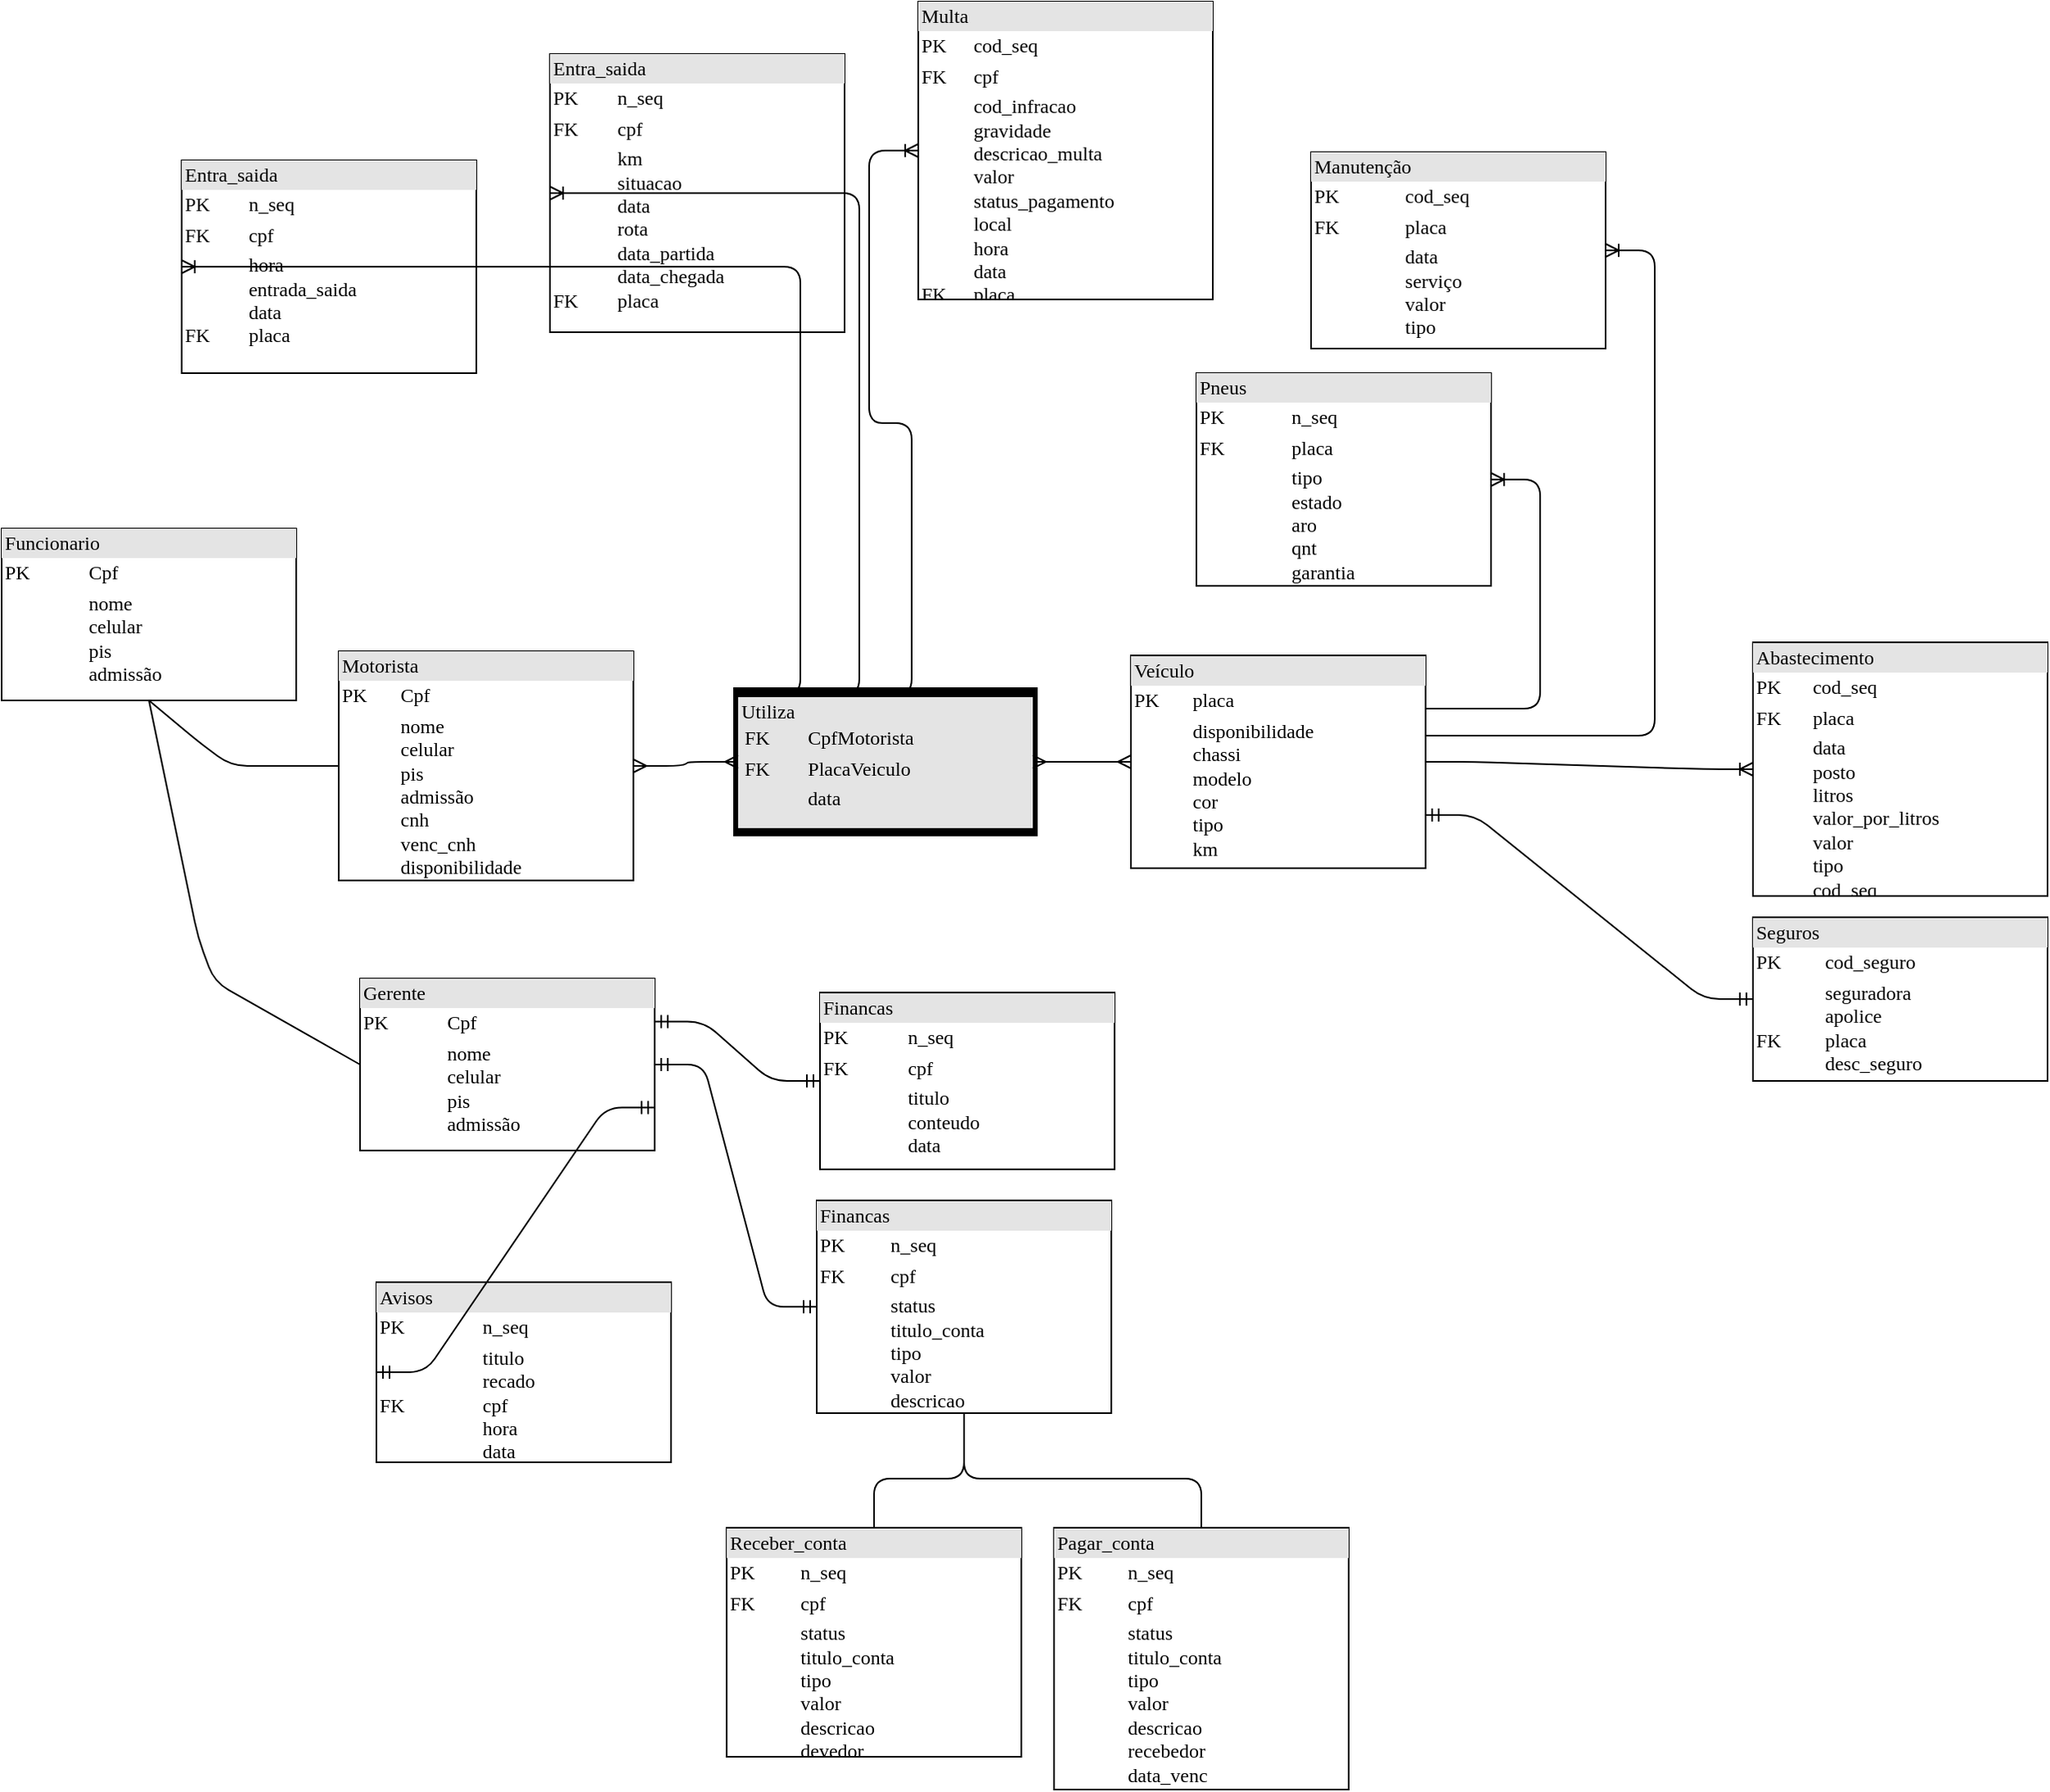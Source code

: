<mxfile version="10.7.1" type="github"><diagram name="Page-1" id="2ca16b54-16f6-2749-3443-fa8db7711227"><mxGraphModel dx="1531" dy="1163" grid="1" gridSize="10" guides="1" tooltips="1" connect="1" arrows="1" fold="1" page="1" pageScale="1" pageWidth="1100" pageHeight="850" background="#ffffff" math="0" shadow="0"><root><mxCell id="0"/><mxCell id="1" parent="0"/><mxCell id="4HleYmOXz7uM1X4ugsMQ-54" value="" style="rounded=0;whiteSpace=wrap;html=1;strokeWidth=6;" vertex="1" parent="1"><mxGeometry x="230" y="300" width="180" height="85" as="geometry"/></mxCell><mxCell id="2ed32ef02a7f4228-3" value="&lt;div style=&quot;box-sizing: border-box ; width: 100% ; background: #e4e4e4 ; padding: 2px&quot;&gt;Utiliza&lt;table cellpadding=&quot;2&quot; cellspacing=&quot;0&quot; style=&quot;font-size: 1em ; width: 100%&quot;&gt;&lt;tbody&gt;&lt;tr&gt;&lt;td&gt;FK&lt;/td&gt;&lt;td&gt;CpfMotorista&lt;/td&gt;&lt;/tr&gt;&lt;tr&gt;&lt;td&gt;FK&lt;/td&gt;&lt;td&gt;PlacaVeiculo&lt;/td&gt;&lt;/tr&gt;&lt;tr&gt;&lt;td&gt;&lt;/td&gt;&lt;td&gt;data&lt;/td&gt;&lt;/tr&gt;&lt;tr&gt;&lt;td&gt;&lt;br&gt;&lt;/td&gt;&lt;td&gt;&lt;br&gt;&lt;/td&gt;&lt;/tr&gt;&lt;/tbody&gt;&lt;/table&gt;&lt;/div&gt;" style="verticalAlign=top;align=left;overflow=fill;html=1;rounded=0;shadow=0;comic=0;labelBackgroundColor=none;strokeColor=#000000;strokeWidth=1;fillColor=#ffffff;fontFamily=Verdana;fontSize=12;fontColor=#000000;" parent="1" vertex="1"><mxGeometry x="230" y="302.5" width="180" height="80" as="geometry"/></mxCell><mxCell id="2ed32ef02a7f4228-7" value="&lt;div style=&quot;box-sizing: border-box ; width: 100% ; background: #e4e4e4 ; padding: 2px&quot;&gt;Pneus&lt;/div&gt;&lt;table style=&quot;width: 100% ; font-size: 1em&quot; cellpadding=&quot;2&quot; cellspacing=&quot;0&quot;&gt;&lt;tbody&gt;&lt;tr&gt;&lt;td&gt;PK&lt;/td&gt;&lt;td&gt;n_seq&lt;/td&gt;&lt;/tr&gt;&lt;tr&gt;&lt;td&gt;FK&lt;/td&gt;&lt;td&gt;placa&lt;/td&gt;&lt;/tr&gt;&lt;tr&gt;&lt;td&gt;&lt;/td&gt;&lt;td&gt;tipo&lt;br&gt;estado&lt;br&gt;aro&lt;br&gt;qnt&lt;br&gt;garantia&lt;/td&gt;&lt;/tr&gt;&lt;/tbody&gt;&lt;/table&gt;" style="verticalAlign=top;align=left;overflow=fill;html=1;rounded=0;shadow=0;comic=0;labelBackgroundColor=none;strokeColor=#000000;strokeWidth=1;fillColor=#ffffff;fontFamily=Verdana;fontSize=12;fontColor=#000000;" parent="1" vertex="1"><mxGeometry x="510" y="105" width="180" height="130" as="geometry"/></mxCell><mxCell id="2ed32ef02a7f4228-8" value="&lt;div style=&quot;box-sizing: border-box ; width: 100% ; background: #e4e4e4 ; padding: 2px&quot;&gt;Veículo&lt;/div&gt;&lt;table style=&quot;width: 100% ; font-size: 1em&quot; cellpadding=&quot;2&quot; cellspacing=&quot;0&quot;&gt;&lt;tbody&gt;&lt;tr&gt;&lt;td&gt;PK&lt;/td&gt;&lt;td&gt;placa&lt;br&gt;&lt;/td&gt;&lt;/tr&gt;&lt;tr&gt;&lt;td&gt;&lt;/td&gt;&lt;td&gt;disponibilidade&lt;br&gt;chassi&lt;br&gt;modelo&lt;br&gt;cor&lt;br&gt;tipo&lt;br&gt;km&lt;/td&gt;&lt;/tr&gt;&lt;/tbody&gt;&lt;/table&gt;&lt;br&gt;" style="verticalAlign=top;align=left;overflow=fill;html=1;rounded=0;shadow=0;comic=0;labelBackgroundColor=none;strokeColor=#000000;strokeWidth=1;fillColor=#ffffff;fontFamily=Verdana;fontSize=12;fontColor=#000000;" parent="1" vertex="1"><mxGeometry x="470" y="277.5" width="180" height="130" as="geometry"/></mxCell><mxCell id="4HleYmOXz7uM1X4ugsMQ-1" value="&lt;div style=&quot;box-sizing: border-box ; width: 100% ; background: #e4e4e4 ; padding: 2px&quot;&gt;Funcionario&lt;/div&gt;&lt;table style=&quot;width: 100% ; font-size: 1em&quot; cellpadding=&quot;2&quot; cellspacing=&quot;0&quot;&gt;&lt;tbody&gt;&lt;tr&gt;&lt;td&gt;PK&lt;/td&gt;&lt;td&gt;Cpf&lt;br&gt;&lt;/td&gt;&lt;/tr&gt;&lt;tr&gt;&lt;td&gt;&lt;br&gt;&lt;/td&gt;&lt;td&gt;nome&lt;br&gt;celular&lt;br&gt;pis&lt;br&gt;admissão&lt;br&gt;&lt;/td&gt;&lt;/tr&gt;&lt;/tbody&gt;&lt;/table&gt;" style="verticalAlign=top;align=left;overflow=fill;html=1;rounded=0;shadow=0;comic=0;labelBackgroundColor=none;strokeColor=#000000;strokeWidth=1;fillColor=#ffffff;fontFamily=Verdana;fontSize=12;fontColor=#000000;" vertex="1" parent="1"><mxGeometry x="-220" y="200" width="180" height="105" as="geometry"/></mxCell><mxCell id="4HleYmOXz7uM1X4ugsMQ-3" value="&lt;div style=&quot;box-sizing: border-box ; width: 100% ; background: #e4e4e4 ; padding: 2px&quot;&gt;Gerente&lt;/div&gt;&lt;table style=&quot;width: 100% ; font-size: 1em&quot; cellpadding=&quot;2&quot; cellspacing=&quot;0&quot;&gt;&lt;tbody&gt;&lt;tr&gt;&lt;td&gt;PK&lt;/td&gt;&lt;td&gt;Cpf&lt;br&gt;&lt;/td&gt;&lt;/tr&gt;&lt;tr&gt;&lt;td&gt;&lt;br&gt;&lt;/td&gt;&lt;td&gt;nome&lt;br&gt;celular&lt;br&gt;pis&lt;br&gt;admissão&lt;br&gt;&lt;/td&gt;&lt;/tr&gt;&lt;/tbody&gt;&lt;/table&gt;" style="verticalAlign=top;align=left;overflow=fill;html=1;rounded=0;shadow=0;comic=0;labelBackgroundColor=none;strokeColor=#000000;strokeWidth=1;fillColor=#ffffff;fontFamily=Verdana;fontSize=12;fontColor=#000000;" vertex="1" parent="1"><mxGeometry x="-1" y="475" width="180" height="105" as="geometry"/></mxCell><mxCell id="4HleYmOXz7uM1X4ugsMQ-4" value="&lt;div style=&quot;box-sizing: border-box ; width: 100% ; background: #e4e4e4 ; padding: 2px&quot;&gt;Motorista&lt;/div&gt;&lt;table style=&quot;width: 100% ; font-size: 1em&quot; cellpadding=&quot;2&quot; cellspacing=&quot;0&quot;&gt;&lt;tbody&gt;&lt;tr&gt;&lt;td&gt;PK&lt;/td&gt;&lt;td&gt;Cpf&lt;br&gt;&lt;/td&gt;&lt;/tr&gt;&lt;tr&gt;&lt;td&gt;&lt;br&gt;&lt;/td&gt;&lt;td&gt;nome&lt;br&gt;celular&lt;br&gt;pis&lt;br&gt;admissão&lt;br&gt;cnh&lt;br&gt;venc_cnh&lt;br&gt;disponibilidade&lt;/td&gt;&lt;/tr&gt;&lt;/tbody&gt;&lt;/table&gt;" style="verticalAlign=top;align=left;overflow=fill;html=1;rounded=0;shadow=0;comic=0;labelBackgroundColor=none;strokeColor=#000000;strokeWidth=1;fillColor=#ffffff;fontFamily=Verdana;fontSize=12;fontColor=#000000;" vertex="1" parent="1"><mxGeometry x="-14" y="275" width="180" height="140" as="geometry"/></mxCell><mxCell id="4HleYmOXz7uM1X4ugsMQ-7" value="" style="edgeStyle=entityRelationEdgeStyle;fontSize=12;html=1;endArrow=ERoneToMany;entryX=0;entryY=0.5;entryDx=0;entryDy=0;" edge="1" parent="1" target="4HleYmOXz7uM1X4ugsMQ-50"><mxGeometry width="100" height="100" relative="1" as="geometry"><mxPoint x="306" y="302" as="sourcePoint"/><mxPoint x="320" y="-150" as="targetPoint"/></mxGeometry></mxCell><mxCell id="4HleYmOXz7uM1X4ugsMQ-10" value="" style="edgeStyle=entityRelationEdgeStyle;fontSize=12;html=1;endArrow=ERmany;startArrow=ERmany;exitX=1;exitY=0.5;exitDx=0;exitDy=0;" edge="1" parent="1" source="4HleYmOXz7uM1X4ugsMQ-4" target="2ed32ef02a7f4228-3"><mxGeometry width="100" height="100" relative="1" as="geometry"><mxPoint x="150" y="230" as="sourcePoint"/><mxPoint x="250" y="130" as="targetPoint"/></mxGeometry></mxCell><mxCell id="4HleYmOXz7uM1X4ugsMQ-11" value="" style="edgeStyle=entityRelationEdgeStyle;fontSize=12;html=1;endArrow=ERmany;startArrow=ERmany;exitX=1;exitY=0.5;exitDx=0;exitDy=0;entryX=0;entryY=0.5;entryDx=0;entryDy=0;" edge="1" parent="1" source="2ed32ef02a7f4228-3" target="2ed32ef02a7f4228-8"><mxGeometry width="100" height="100" relative="1" as="geometry"><mxPoint x="390.167" y="414.833" as="sourcePoint"/><mxPoint x="454.5" y="414.5" as="targetPoint"/></mxGeometry></mxCell><mxCell id="4HleYmOXz7uM1X4ugsMQ-16" value="" style="endArrow=none;html=1;entryX=0.5;entryY=1;entryDx=0;entryDy=0;exitX=0;exitY=0.5;exitDx=0;exitDy=0;" edge="1" parent="1" source="4HleYmOXz7uM1X4ugsMQ-4" target="4HleYmOXz7uM1X4ugsMQ-1"><mxGeometry width="50" height="50" relative="1" as="geometry"><mxPoint x="-230" y="340" as="sourcePoint"/><mxPoint x="-180" y="290" as="targetPoint"/><Array as="points"><mxPoint x="-80" y="345"/><mxPoint x="-100" y="330"/></Array></mxGeometry></mxCell><mxCell id="4HleYmOXz7uM1X4ugsMQ-17" value="" style="endArrow=none;html=1;entryX=0.5;entryY=1;entryDx=0;entryDy=0;exitX=0;exitY=0.5;exitDx=0;exitDy=0;" edge="1" parent="1" source="4HleYmOXz7uM1X4ugsMQ-3" target="4HleYmOXz7uM1X4ugsMQ-1"><mxGeometry width="50" height="50" relative="1" as="geometry"><mxPoint x="-130" y="420" as="sourcePoint"/><mxPoint x="-130" y="355" as="targetPoint"/><Array as="points"><mxPoint x="-90" y="477"/><mxPoint x="-100" y="450"/></Array></mxGeometry></mxCell><mxCell id="4HleYmOXz7uM1X4ugsMQ-18" value="" style="edgeStyle=entityRelationEdgeStyle;fontSize=12;html=1;endArrow=ERoneToMany;exitX=1;exitY=0.25;exitDx=0;exitDy=0;" edge="1" parent="1" source="2ed32ef02a7f4228-8" target="2ed32ef02a7f4228-7"><mxGeometry width="100" height="100" relative="1" as="geometry"><mxPoint x="610" y="220" as="sourcePoint"/><mxPoint x="540" y="270" as="targetPoint"/></mxGeometry></mxCell><mxCell id="4HleYmOXz7uM1X4ugsMQ-20" value="&lt;div style=&quot;box-sizing: border-box ; width: 100% ; background: #e4e4e4 ; padding: 2px&quot;&gt;Manutenção&lt;/div&gt;&lt;table style=&quot;width: 100% ; font-size: 1em&quot; cellpadding=&quot;2&quot; cellspacing=&quot;0&quot;&gt;&lt;tbody&gt;&lt;tr&gt;&lt;td&gt;PK&lt;/td&gt;&lt;td&gt;cod_seq&lt;/td&gt;&lt;/tr&gt;&lt;tr&gt;&lt;td&gt;FK&lt;/td&gt;&lt;td&gt;placa&lt;/td&gt;&lt;/tr&gt;&lt;tr&gt;&lt;td&gt;&lt;/td&gt;&lt;td&gt;data&lt;br&gt;serviço&lt;br&gt;valor&lt;br&gt;tipo&lt;/td&gt;&lt;/tr&gt;&lt;/tbody&gt;&lt;/table&gt;" style="verticalAlign=top;align=left;overflow=fill;html=1;rounded=0;shadow=0;comic=0;labelBackgroundColor=none;strokeColor=#000000;strokeWidth=1;fillColor=#ffffff;fontFamily=Verdana;fontSize=12;fontColor=#000000;" vertex="1" parent="1"><mxGeometry x="580" y="-30" width="180" height="120" as="geometry"/></mxCell><mxCell id="4HleYmOXz7uM1X4ugsMQ-28" value="" style="edgeStyle=entityRelationEdgeStyle;fontSize=12;html=1;endArrow=ERoneToMany;exitX=0.999;exitY=0.377;exitDx=0;exitDy=0;exitPerimeter=0;" edge="1" parent="1" source="2ed32ef02a7f4228-8" target="4HleYmOXz7uM1X4ugsMQ-20"><mxGeometry width="100" height="100" relative="1" as="geometry"><mxPoint x="650" y="330" as="sourcePoint"/><mxPoint x="930" y="240" as="targetPoint"/></mxGeometry></mxCell><mxCell id="4HleYmOXz7uM1X4ugsMQ-29" value="&lt;div style=&quot;box-sizing: border-box ; width: 100% ; background: #e4e4e4 ; padding: 2px&quot;&gt;Abastecimento&lt;/div&gt;&lt;table style=&quot;width: 100% ; font-size: 1em&quot; cellpadding=&quot;2&quot; cellspacing=&quot;0&quot;&gt;&lt;tbody&gt;&lt;tr&gt;&lt;td&gt;PK&lt;/td&gt;&lt;td&gt;cod_seq&lt;/td&gt;&lt;/tr&gt;&lt;tr&gt;&lt;td&gt;FK&lt;/td&gt;&lt;td&gt;placa&lt;/td&gt;&lt;/tr&gt;&lt;tr&gt;&lt;td&gt;&lt;/td&gt;&lt;td&gt;data&lt;br&gt;posto&lt;br&gt;litros&lt;br&gt;valor_por_litros&lt;br&gt;valor&lt;br&gt;tipo&lt;br&gt;cod_seq&lt;/td&gt;&lt;/tr&gt;&lt;/tbody&gt;&lt;/table&gt;" style="verticalAlign=top;align=left;overflow=fill;html=1;rounded=0;shadow=0;comic=0;labelBackgroundColor=none;strokeColor=#000000;strokeWidth=1;fillColor=#ffffff;fontFamily=Verdana;fontSize=12;fontColor=#000000;" vertex="1" parent="1"><mxGeometry x="850" y="269.5" width="180" height="155" as="geometry"/></mxCell><mxCell id="4HleYmOXz7uM1X4ugsMQ-30" value="" style="edgeStyle=entityRelationEdgeStyle;fontSize=12;html=1;endArrow=ERoneToMany;exitX=1;exitY=0.5;exitDx=0;exitDy=0;entryX=0;entryY=0.5;entryDx=0;entryDy=0;" edge="1" parent="1" source="2ed32ef02a7f4228-8" target="4HleYmOXz7uM1X4ugsMQ-29"><mxGeometry width="100" height="100" relative="1" as="geometry"><mxPoint x="649.571" y="354.714" as="sourcePoint"/><mxPoint x="770" y="40.0" as="targetPoint"/></mxGeometry></mxCell><mxCell id="4HleYmOXz7uM1X4ugsMQ-32" value="&lt;div style=&quot;box-sizing: border-box ; width: 100% ; background: #e4e4e4 ; padding: 2px&quot;&gt;Seguros&lt;/div&gt;&lt;table style=&quot;width: 100% ; font-size: 1em&quot; cellpadding=&quot;2&quot; cellspacing=&quot;0&quot;&gt;&lt;tbody&gt;&lt;tr&gt;&lt;td&gt;PK&lt;/td&gt;&lt;td&gt;cod_seguro&lt;/td&gt;&lt;/tr&gt;&lt;tr&gt;&lt;td&gt;FK&lt;/td&gt;&lt;td&gt;seguradora&lt;br&gt;apolice&lt;br&gt;placa&lt;br&gt;desc_seguro&lt;br&gt;&lt;br&gt;&lt;/td&gt;&lt;/tr&gt;&lt;/tbody&gt;&lt;/table&gt;" style="verticalAlign=top;align=left;overflow=fill;html=1;rounded=0;shadow=0;comic=0;labelBackgroundColor=none;strokeColor=#000000;strokeWidth=1;fillColor=#ffffff;fontFamily=Verdana;fontSize=12;fontColor=#000000;" vertex="1" parent="1"><mxGeometry x="850" y="437.5" width="180" height="100" as="geometry"/></mxCell><mxCell id="4HleYmOXz7uM1X4ugsMQ-35" value="" style="edgeStyle=entityRelationEdgeStyle;fontSize=12;html=1;endArrow=ERmandOne;startArrow=ERmandOne;exitX=1;exitY=0.75;exitDx=0;exitDy=0;entryX=0;entryY=0.5;entryDx=0;entryDy=0;" edge="1" parent="1" source="2ed32ef02a7f4228-8" target="4HleYmOXz7uM1X4ugsMQ-32"><mxGeometry width="100" height="100" relative="1" as="geometry"><mxPoint x="270" y="210" as="sourcePoint"/><mxPoint x="370" y="110" as="targetPoint"/></mxGeometry></mxCell><mxCell id="4HleYmOXz7uM1X4ugsMQ-36" value="&lt;div style=&quot;box-sizing: border-box ; width: 100% ; background: #e4e4e4 ; padding: 2px&quot;&gt;Avisos&lt;/div&gt;&lt;table style=&quot;width: 100% ; font-size: 1em&quot; cellpadding=&quot;2&quot; cellspacing=&quot;0&quot;&gt;&lt;tbody&gt;&lt;tr&gt;&lt;td&gt;PK&lt;/td&gt;&lt;td&gt;n_seq&lt;br&gt;&lt;/td&gt;&lt;/tr&gt;&lt;tr&gt;&lt;td&gt;FK&lt;/td&gt;&lt;td&gt;titulo&lt;br&gt;recado&lt;br&gt;cpf&lt;br&gt;hora&lt;br&gt;data&lt;/td&gt;&lt;/tr&gt;&lt;/tbody&gt;&lt;/table&gt;" style="verticalAlign=top;align=left;overflow=fill;html=1;rounded=0;shadow=0;comic=0;labelBackgroundColor=none;strokeColor=#000000;strokeWidth=1;fillColor=#ffffff;fontFamily=Verdana;fontSize=12;fontColor=#000000;" vertex="1" parent="1"><mxGeometry x="9" y="660.5" width="180" height="110" as="geometry"/></mxCell><mxCell id="4HleYmOXz7uM1X4ugsMQ-38" value="&lt;div style=&quot;box-sizing: border-box ; width: 100% ; background: #e4e4e4 ; padding: 2px&quot;&gt;Financas&lt;/div&gt;&lt;table style=&quot;width: 100% ; font-size: 1em&quot; cellpadding=&quot;2&quot; cellspacing=&quot;0&quot;&gt;&lt;tbody&gt;&lt;tr&gt;&lt;td&gt;PK&lt;/td&gt;&lt;td&gt;n_seq&lt;/td&gt;&lt;/tr&gt;&lt;tr&gt;&lt;td&gt;FK&lt;/td&gt;&lt;td&gt;cpf&lt;/td&gt;&lt;/tr&gt;&lt;tr&gt;&lt;td&gt;&lt;/td&gt;&lt;td&gt;status&lt;br&gt;titulo_conta&lt;br&gt;tipo&lt;br&gt;valor&lt;br&gt;descricao&lt;/td&gt;&lt;/tr&gt;&lt;/tbody&gt;&lt;/table&gt;" style="verticalAlign=top;align=left;overflow=fill;html=1;rounded=0;shadow=0;comic=0;labelBackgroundColor=none;strokeColor=#000000;strokeWidth=1;fillColor=#ffffff;fontFamily=Verdana;fontSize=12;fontColor=#000000;" vertex="1" parent="1"><mxGeometry x="278" y="610.5" width="180" height="130" as="geometry"/></mxCell><mxCell id="4HleYmOXz7uM1X4ugsMQ-39" value="&lt;div style=&quot;box-sizing: border-box ; width: 100% ; background: #e4e4e4 ; padding: 2px&quot;&gt;Receber_conta&lt;/div&gt;&lt;table style=&quot;width: 100% ; font-size: 1em&quot; cellpadding=&quot;2&quot; cellspacing=&quot;0&quot;&gt;&lt;tbody&gt;&lt;tr&gt;&lt;td&gt;PK&lt;/td&gt;&lt;td&gt;n_seq&lt;/td&gt;&lt;/tr&gt;&lt;tr&gt;&lt;td&gt;FK&lt;/td&gt;&lt;td&gt;cpf&lt;/td&gt;&lt;/tr&gt;&lt;tr&gt;&lt;td&gt;&lt;/td&gt;&lt;td&gt;status&lt;br&gt;titulo_conta&lt;br&gt;tipo&lt;br&gt;valor&lt;br&gt;descricao&lt;br&gt;devedor&lt;/td&gt;&lt;/tr&gt;&lt;/tbody&gt;&lt;/table&gt;" style="verticalAlign=top;align=left;overflow=fill;html=1;rounded=0;shadow=0;comic=0;labelBackgroundColor=none;strokeColor=#000000;strokeWidth=1;fillColor=#ffffff;fontFamily=Verdana;fontSize=12;fontColor=#000000;" vertex="1" parent="1"><mxGeometry x="223" y="810.5" width="180" height="140" as="geometry"/></mxCell><mxCell id="4HleYmOXz7uM1X4ugsMQ-40" value="&lt;div style=&quot;box-sizing: border-box ; width: 100% ; background: #e4e4e4 ; padding: 2px&quot;&gt;Pagar_conta&lt;/div&gt;&lt;table style=&quot;width: 100% ; font-size: 1em&quot; cellpadding=&quot;2&quot; cellspacing=&quot;0&quot;&gt;&lt;tbody&gt;&lt;tr&gt;&lt;td&gt;PK&lt;/td&gt;&lt;td&gt;n_seq&lt;/td&gt;&lt;/tr&gt;&lt;tr&gt;&lt;td&gt;FK&lt;/td&gt;&lt;td&gt;cpf&lt;/td&gt;&lt;/tr&gt;&lt;tr&gt;&lt;td&gt;&lt;/td&gt;&lt;td&gt;status&lt;br&gt;titulo_conta&lt;br&gt;tipo&lt;br&gt;valor&lt;br&gt;descricao&lt;br&gt;recebedor&lt;br&gt;data_venc&lt;/td&gt;&lt;/tr&gt;&lt;/tbody&gt;&lt;/table&gt;" style="verticalAlign=top;align=left;overflow=fill;html=1;rounded=0;shadow=0;comic=0;labelBackgroundColor=none;strokeColor=#000000;strokeWidth=1;fillColor=#ffffff;fontFamily=Verdana;fontSize=12;fontColor=#000000;" vertex="1" parent="1"><mxGeometry x="423" y="810.5" width="180" height="160" as="geometry"/></mxCell><mxCell id="4HleYmOXz7uM1X4ugsMQ-41" value="" style="endArrow=none;html=1;entryX=0.5;entryY=1;entryDx=0;entryDy=0;exitX=0.5;exitY=0;exitDx=0;exitDy=0;" edge="1" parent="1" source="4HleYmOXz7uM1X4ugsMQ-40" target="4HleYmOXz7uM1X4ugsMQ-38"><mxGeometry width="50" height="50" relative="1" as="geometry"><mxPoint x="569" y="820.5" as="sourcePoint"/><mxPoint x="473" y="736.5" as="targetPoint"/><Array as="points"><mxPoint x="513" y="780.5"/><mxPoint x="368" y="780.5"/></Array></mxGeometry></mxCell><mxCell id="4HleYmOXz7uM1X4ugsMQ-42" value="" style="endArrow=none;html=1;entryX=0.5;entryY=1;entryDx=0;entryDy=0;exitX=0.5;exitY=0;exitDx=0;exitDy=0;" edge="1" parent="1" source="4HleYmOXz7uM1X4ugsMQ-39" target="4HleYmOXz7uM1X4ugsMQ-38"><mxGeometry width="50" height="50" relative="1" as="geometry"><mxPoint x="523" y="820.534" as="sourcePoint"/><mxPoint x="378.172" y="760.534" as="targetPoint"/><Array as="points"><mxPoint x="313" y="780.5"/><mxPoint x="368" y="780.5"/></Array></mxGeometry></mxCell><mxCell id="4HleYmOXz7uM1X4ugsMQ-43" value="" style="edgeStyle=entityRelationEdgeStyle;fontSize=12;html=1;endArrow=ERmandOne;startArrow=ERmandOne;exitX=1;exitY=0.5;exitDx=0;exitDy=0;entryX=0;entryY=0.5;entryDx=0;entryDy=0;" edge="1" parent="1" source="4HleYmOXz7uM1X4ugsMQ-3" target="4HleYmOXz7uM1X4ugsMQ-38"><mxGeometry width="100" height="100" relative="1" as="geometry"><mxPoint x="233" y="660.5" as="sourcePoint"/><mxPoint x="333" y="560.5" as="targetPoint"/></mxGeometry></mxCell><mxCell id="4HleYmOXz7uM1X4ugsMQ-44" value="" style="edgeStyle=entityRelationEdgeStyle;fontSize=12;html=1;endArrow=ERmandOne;startArrow=ERmandOne;exitX=1;exitY=0.75;exitDx=0;exitDy=0;entryX=0;entryY=0.5;entryDx=0;entryDy=0;" edge="1" parent="1" source="4HleYmOXz7uM1X4ugsMQ-3" target="4HleYmOXz7uM1X4ugsMQ-36"><mxGeometry width="100" height="100" relative="1" as="geometry"><mxPoint x="188.647" y="537.265" as="sourcePoint"/><mxPoint x="287.471" y="696.088" as="targetPoint"/></mxGeometry></mxCell><mxCell id="4HleYmOXz7uM1X4ugsMQ-45" value="&lt;div style=&quot;box-sizing: border-box ; width: 100% ; background: #e4e4e4 ; padding: 2px&quot;&gt;Financas&lt;/div&gt;&lt;table style=&quot;width: 100% ; font-size: 1em&quot; cellpadding=&quot;2&quot; cellspacing=&quot;0&quot;&gt;&lt;tbody&gt;&lt;tr&gt;&lt;td&gt;PK&lt;/td&gt;&lt;td&gt;n_seq&lt;/td&gt;&lt;/tr&gt;&lt;tr&gt;&lt;td&gt;FK&lt;/td&gt;&lt;td&gt;cpf&lt;/td&gt;&lt;/tr&gt;&lt;tr&gt;&lt;td&gt;&lt;br&gt;&lt;/td&gt;&lt;td&gt;titulo&lt;br&gt;conteudo&lt;br&gt;data&lt;/td&gt;&lt;/tr&gt;&lt;/tbody&gt;&lt;/table&gt;" style="verticalAlign=top;align=left;overflow=fill;html=1;rounded=0;shadow=0;comic=0;labelBackgroundColor=none;strokeColor=#000000;strokeWidth=1;fillColor=#ffffff;fontFamily=Verdana;fontSize=12;fontColor=#000000;" vertex="1" parent="1"><mxGeometry x="280" y="483.5" width="180" height="108" as="geometry"/></mxCell><mxCell id="4HleYmOXz7uM1X4ugsMQ-46" value="" style="edgeStyle=entityRelationEdgeStyle;fontSize=12;html=1;endArrow=ERmandOne;startArrow=ERmandOne;exitX=1;exitY=0.25;exitDx=0;exitDy=0;entryX=0;entryY=0.5;entryDx=0;entryDy=0;" edge="1" parent="1" source="4HleYmOXz7uM1X4ugsMQ-3" target="4HleYmOXz7uM1X4ugsMQ-45"><mxGeometry width="100" height="100" relative="1" as="geometry"><mxPoint x="343" y="630.5" as="sourcePoint"/><mxPoint x="443" y="530.5" as="targetPoint"/></mxGeometry></mxCell><mxCell id="4HleYmOXz7uM1X4ugsMQ-47" value="&lt;div style=&quot;box-sizing: border-box ; width: 100% ; background: #e4e4e4 ; padding: 2px&quot;&gt;Entra_saida&lt;/div&gt;&lt;table style=&quot;width: 100% ; font-size: 1em&quot; cellpadding=&quot;2&quot; cellspacing=&quot;0&quot;&gt;&lt;tbody&gt;&lt;tr&gt;&lt;td&gt;PK&lt;/td&gt;&lt;td&gt;n_seq&lt;/td&gt;&lt;/tr&gt;&lt;tr&gt;&lt;td&gt;FK&lt;/td&gt;&lt;td&gt;cpf&lt;/td&gt;&lt;/tr&gt;&lt;tr&gt;&lt;td&gt;&lt;br&gt;FK&lt;/td&gt;&lt;td&gt;hora&lt;br&gt;entrada_saida&lt;br&gt;data&lt;br&gt;placa&lt;br&gt;&lt;br&gt;&lt;br&gt;&lt;/td&gt;&lt;/tr&gt;&lt;/tbody&gt;&lt;/table&gt;&lt;br&gt;" style="verticalAlign=top;align=left;overflow=fill;html=1;rounded=0;shadow=0;comic=0;labelBackgroundColor=none;strokeColor=#000000;strokeWidth=1;fillColor=#ffffff;fontFamily=Verdana;fontSize=12;fontColor=#000000;" vertex="1" parent="1"><mxGeometry x="-110" y="-25" width="180" height="130" as="geometry"/></mxCell><mxCell id="4HleYmOXz7uM1X4ugsMQ-49" value="&lt;div style=&quot;box-sizing: border-box ; width: 100% ; background: #e4e4e4 ; padding: 2px&quot;&gt;Entra_saida&lt;/div&gt;&lt;table style=&quot;width: 100% ; font-size: 1em&quot; cellpadding=&quot;2&quot; cellspacing=&quot;0&quot;&gt;&lt;tbody&gt;&lt;tr&gt;&lt;td&gt;PK&lt;/td&gt;&lt;td&gt;n_seq&lt;/td&gt;&lt;/tr&gt;&lt;tr&gt;&lt;td&gt;FK&lt;/td&gt;&lt;td&gt;cpf&lt;/td&gt;&lt;/tr&gt;&lt;tr&gt;&lt;td&gt;&lt;br&gt;&lt;br&gt;&lt;br&gt;&lt;br&gt;FK&lt;/td&gt;&lt;td&gt;km&lt;br&gt;situacao&lt;br&gt;data&lt;br&gt;rota&lt;br&gt;data_partida&lt;br&gt;data_chegada&lt;br&gt;placa&lt;br&gt;&lt;br&gt;&lt;br&gt;&lt;/td&gt;&lt;/tr&gt;&lt;/tbody&gt;&lt;/table&gt;&lt;br&gt;" style="verticalAlign=top;align=left;overflow=fill;html=1;rounded=0;shadow=0;comic=0;labelBackgroundColor=none;strokeColor=#000000;strokeWidth=1;fillColor=#ffffff;fontFamily=Verdana;fontSize=12;fontColor=#000000;" vertex="1" parent="1"><mxGeometry x="115" y="-90" width="180" height="170" as="geometry"/></mxCell><mxCell id="4HleYmOXz7uM1X4ugsMQ-50" value="&lt;div style=&quot;box-sizing: border-box ; width: 100% ; background: #e4e4e4 ; padding: 2px&quot;&gt;Multa&lt;/div&gt;&lt;table style=&quot;width: 100% ; font-size: 1em&quot; cellpadding=&quot;2&quot; cellspacing=&quot;0&quot;&gt;&lt;tbody&gt;&lt;tr&gt;&lt;td&gt;PK&lt;/td&gt;&lt;td&gt;cod_seq&lt;/td&gt;&lt;/tr&gt;&lt;tr&gt;&lt;td&gt;FK&lt;/td&gt;&lt;td&gt;cpf&lt;/td&gt;&lt;/tr&gt;&lt;tr&gt;&lt;td&gt;&lt;br&gt;&lt;br&gt;&lt;br&gt;&lt;br&gt;&lt;br&gt;&lt;br&gt;FK&lt;/td&gt;&lt;td&gt;cod_infracao&lt;br&gt;gravidade&lt;br&gt;descricao_multa&lt;br&gt;valor&lt;br&gt;status_pagamento&lt;br&gt;local&lt;br&gt;hora&lt;br&gt;data&lt;br&gt;placa&lt;br&gt;&lt;br&gt;&lt;br&gt;&lt;/td&gt;&lt;/tr&gt;&lt;/tbody&gt;&lt;/table&gt;&lt;br&gt;" style="verticalAlign=top;align=left;overflow=fill;html=1;rounded=0;shadow=0;comic=0;labelBackgroundColor=none;strokeColor=#000000;strokeWidth=1;fillColor=#ffffff;fontFamily=Verdana;fontSize=12;fontColor=#000000;" vertex="1" parent="1"><mxGeometry x="340" y="-122" width="180" height="182" as="geometry"/></mxCell><mxCell id="4HleYmOXz7uM1X4ugsMQ-52" value="" style="edgeStyle=entityRelationEdgeStyle;fontSize=12;html=1;endArrow=ERoneToMany;entryX=0;entryY=0.5;entryDx=0;entryDy=0;" edge="1" parent="1" target="4HleYmOXz7uM1X4ugsMQ-49"><mxGeometry width="100" height="100" relative="1" as="geometry"><mxPoint x="274" y="302" as="sourcePoint"/><mxPoint x="196" y="24.5" as="targetPoint"/></mxGeometry></mxCell><mxCell id="4HleYmOXz7uM1X4ugsMQ-53" value="" style="edgeStyle=entityRelationEdgeStyle;fontSize=12;html=1;endArrow=ERoneToMany;entryX=0;entryY=0.5;entryDx=0;entryDy=0;" edge="1" parent="1" target="4HleYmOXz7uM1X4ugsMQ-47"><mxGeometry width="100" height="100" relative="1" as="geometry"><mxPoint x="238" y="302" as="sourcePoint"/><mxPoint x="130" y="-20" as="targetPoint"/></mxGeometry></mxCell></root></mxGraphModel></diagram></mxfile>